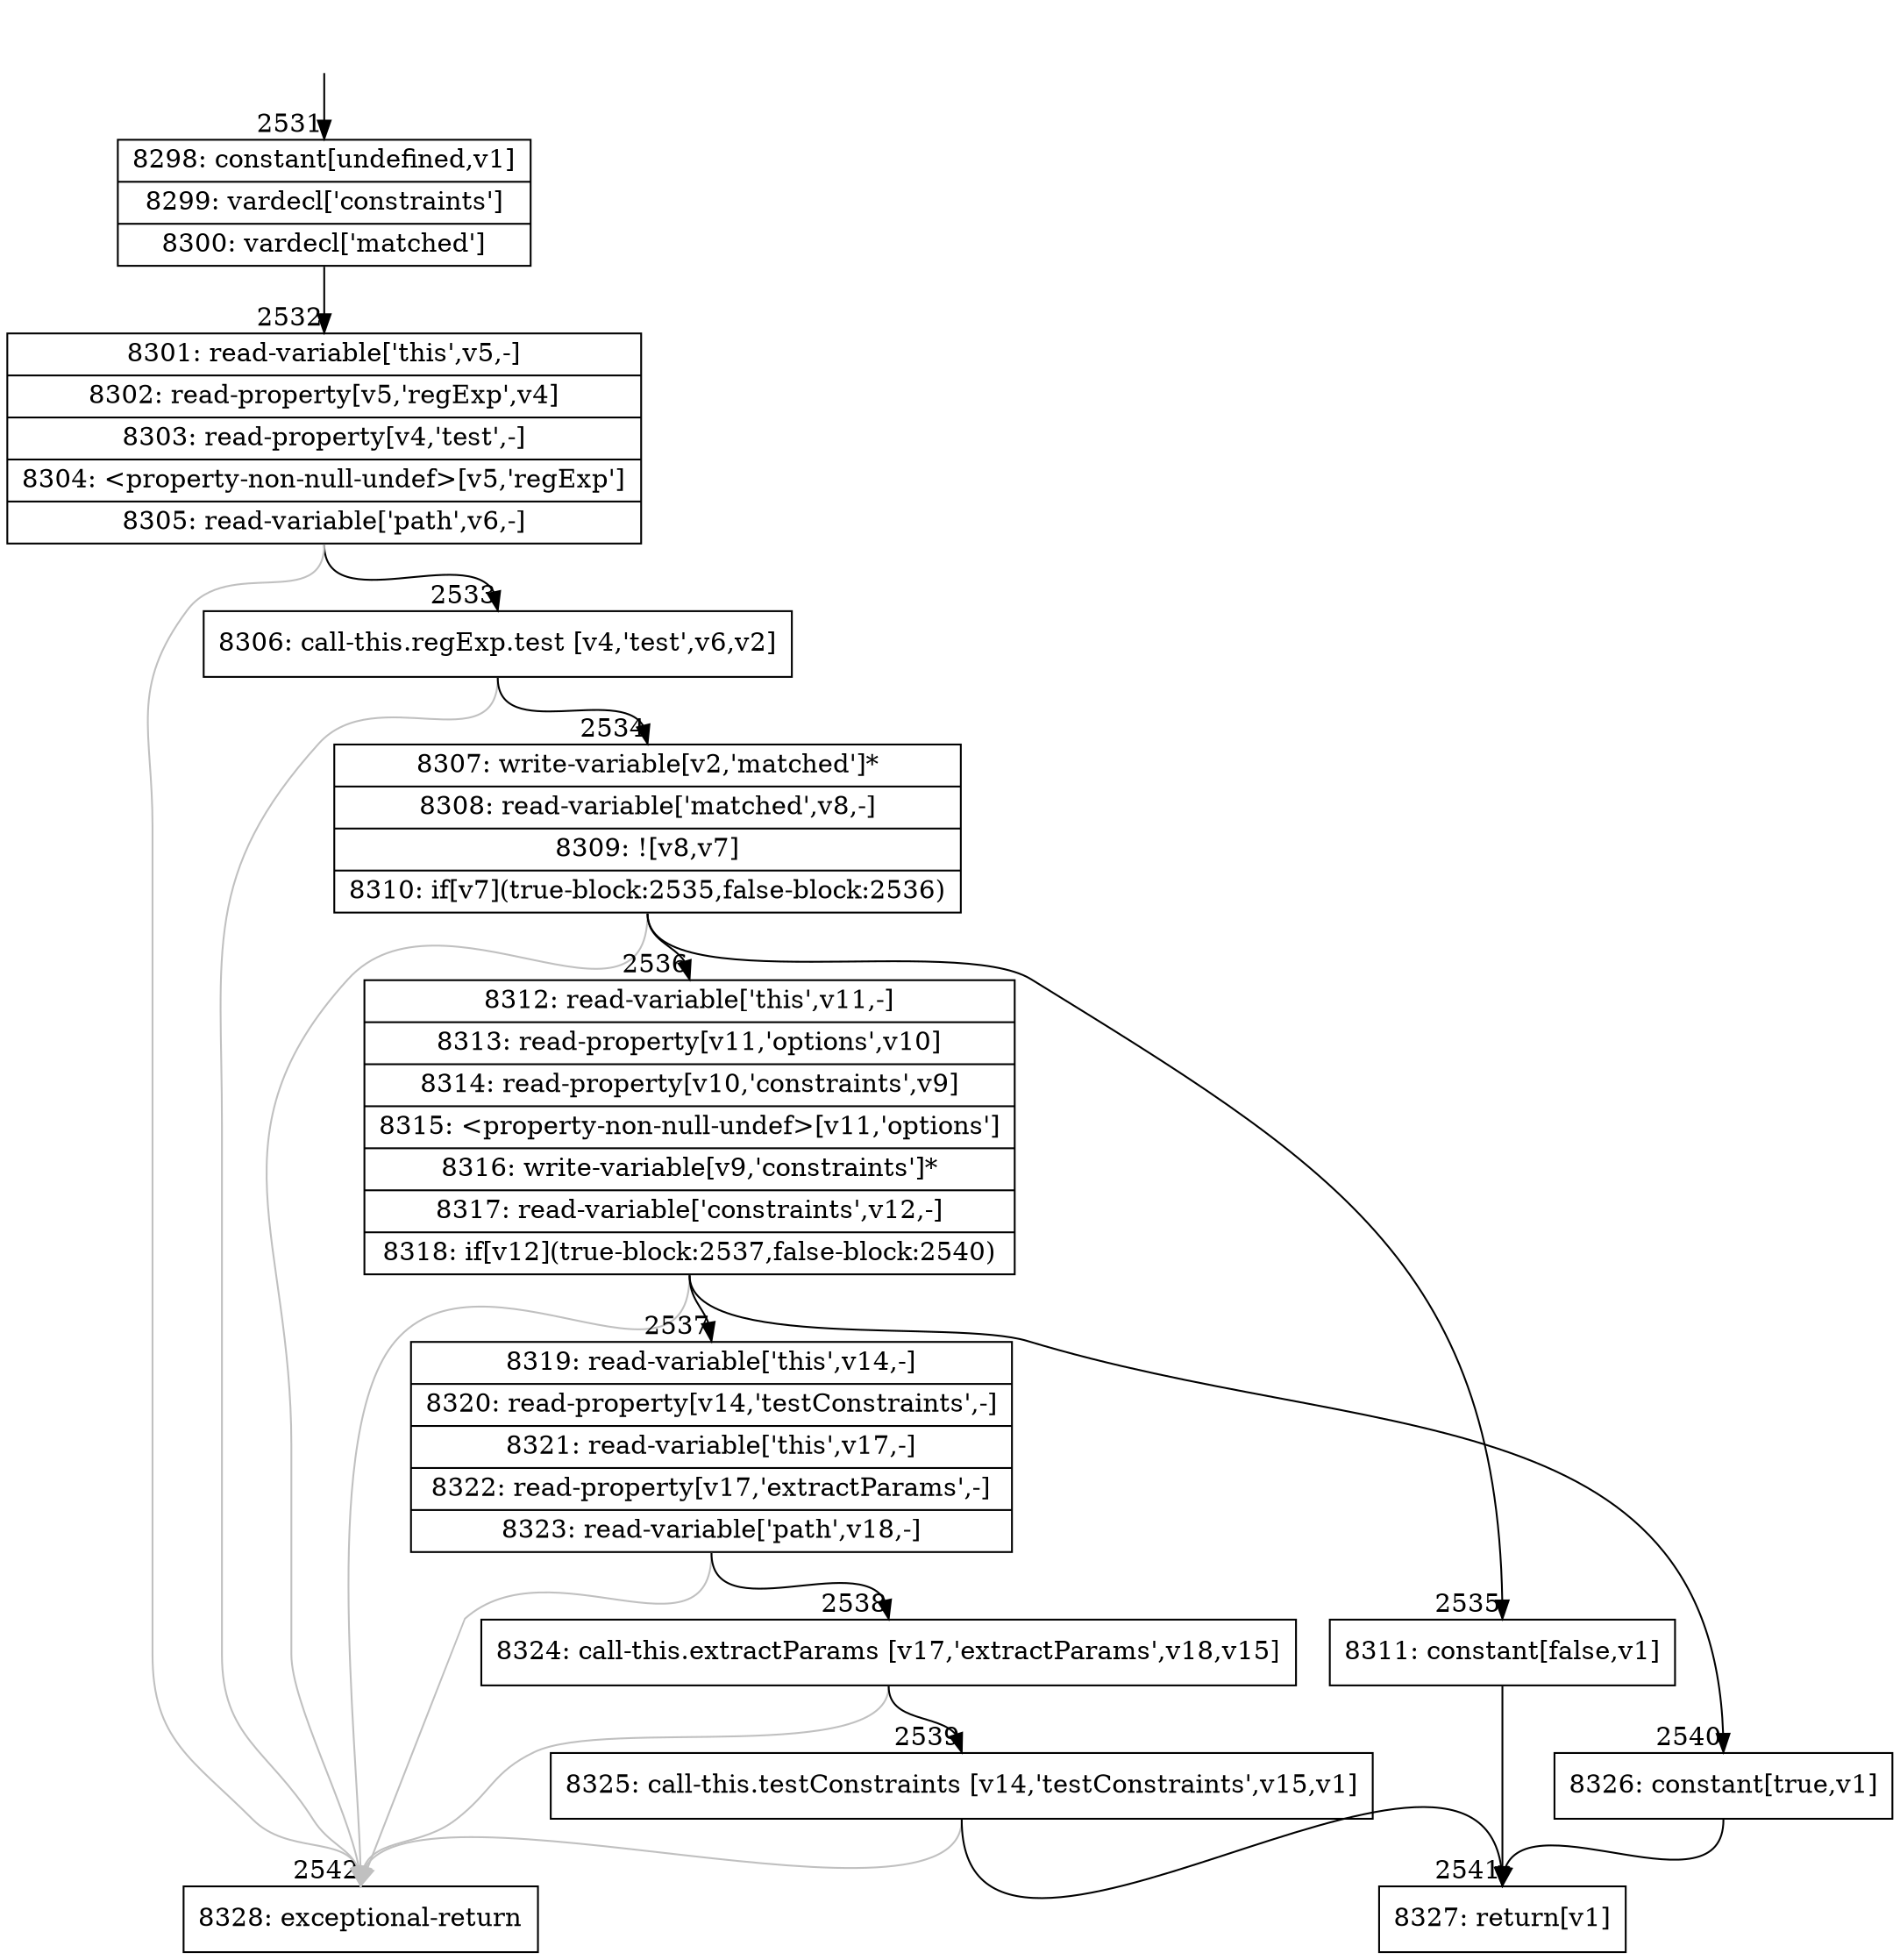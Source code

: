 digraph {
rankdir="TD"
BB_entry202[shape=none,label=""];
BB_entry202 -> BB2531 [tailport=s, headport=n, headlabel="    2531"]
BB2531 [shape=record label="{8298: constant[undefined,v1]|8299: vardecl['constraints']|8300: vardecl['matched']}" ] 
BB2531 -> BB2532 [tailport=s, headport=n, headlabel="      2532"]
BB2532 [shape=record label="{8301: read-variable['this',v5,-]|8302: read-property[v5,'regExp',v4]|8303: read-property[v4,'test',-]|8304: \<property-non-null-undef\>[v5,'regExp']|8305: read-variable['path',v6,-]}" ] 
BB2532 -> BB2533 [tailport=s, headport=n, headlabel="      2533"]
BB2532 -> BB2542 [tailport=s, headport=n, color=gray, headlabel="      2542"]
BB2533 [shape=record label="{8306: call-this.regExp.test [v4,'test',v6,v2]}" ] 
BB2533 -> BB2534 [tailport=s, headport=n, headlabel="      2534"]
BB2533 -> BB2542 [tailport=s, headport=n, color=gray]
BB2534 [shape=record label="{8307: write-variable[v2,'matched']*|8308: read-variable['matched',v8,-]|8309: ![v8,v7]|8310: if[v7](true-block:2535,false-block:2536)}" ] 
BB2534 -> BB2535 [tailport=s, headport=n, headlabel="      2535"]
BB2534 -> BB2536 [tailport=s, headport=n, headlabel="      2536"]
BB2534 -> BB2542 [tailport=s, headport=n, color=gray]
BB2535 [shape=record label="{8311: constant[false,v1]}" ] 
BB2535 -> BB2541 [tailport=s, headport=n, headlabel="      2541"]
BB2536 [shape=record label="{8312: read-variable['this',v11,-]|8313: read-property[v11,'options',v10]|8314: read-property[v10,'constraints',v9]|8315: \<property-non-null-undef\>[v11,'options']|8316: write-variable[v9,'constraints']*|8317: read-variable['constraints',v12,-]|8318: if[v12](true-block:2537,false-block:2540)}" ] 
BB2536 -> BB2537 [tailport=s, headport=n, headlabel="      2537"]
BB2536 -> BB2540 [tailport=s, headport=n, headlabel="      2540"]
BB2536 -> BB2542 [tailport=s, headport=n, color=gray]
BB2537 [shape=record label="{8319: read-variable['this',v14,-]|8320: read-property[v14,'testConstraints',-]|8321: read-variable['this',v17,-]|8322: read-property[v17,'extractParams',-]|8323: read-variable['path',v18,-]}" ] 
BB2537 -> BB2538 [tailport=s, headport=n, headlabel="      2538"]
BB2537 -> BB2542 [tailport=s, headport=n, color=gray]
BB2538 [shape=record label="{8324: call-this.extractParams [v17,'extractParams',v18,v15]}" ] 
BB2538 -> BB2539 [tailport=s, headport=n, headlabel="      2539"]
BB2538 -> BB2542 [tailport=s, headport=n, color=gray]
BB2539 [shape=record label="{8325: call-this.testConstraints [v14,'testConstraints',v15,v1]}" ] 
BB2539 -> BB2541 [tailport=s, headport=n]
BB2539 -> BB2542 [tailport=s, headport=n, color=gray]
BB2540 [shape=record label="{8326: constant[true,v1]}" ] 
BB2540 -> BB2541 [tailport=s, headport=n]
BB2541 [shape=record label="{8327: return[v1]}" ] 
BB2542 [shape=record label="{8328: exceptional-return}" ] 
//#$~ 2249
}
